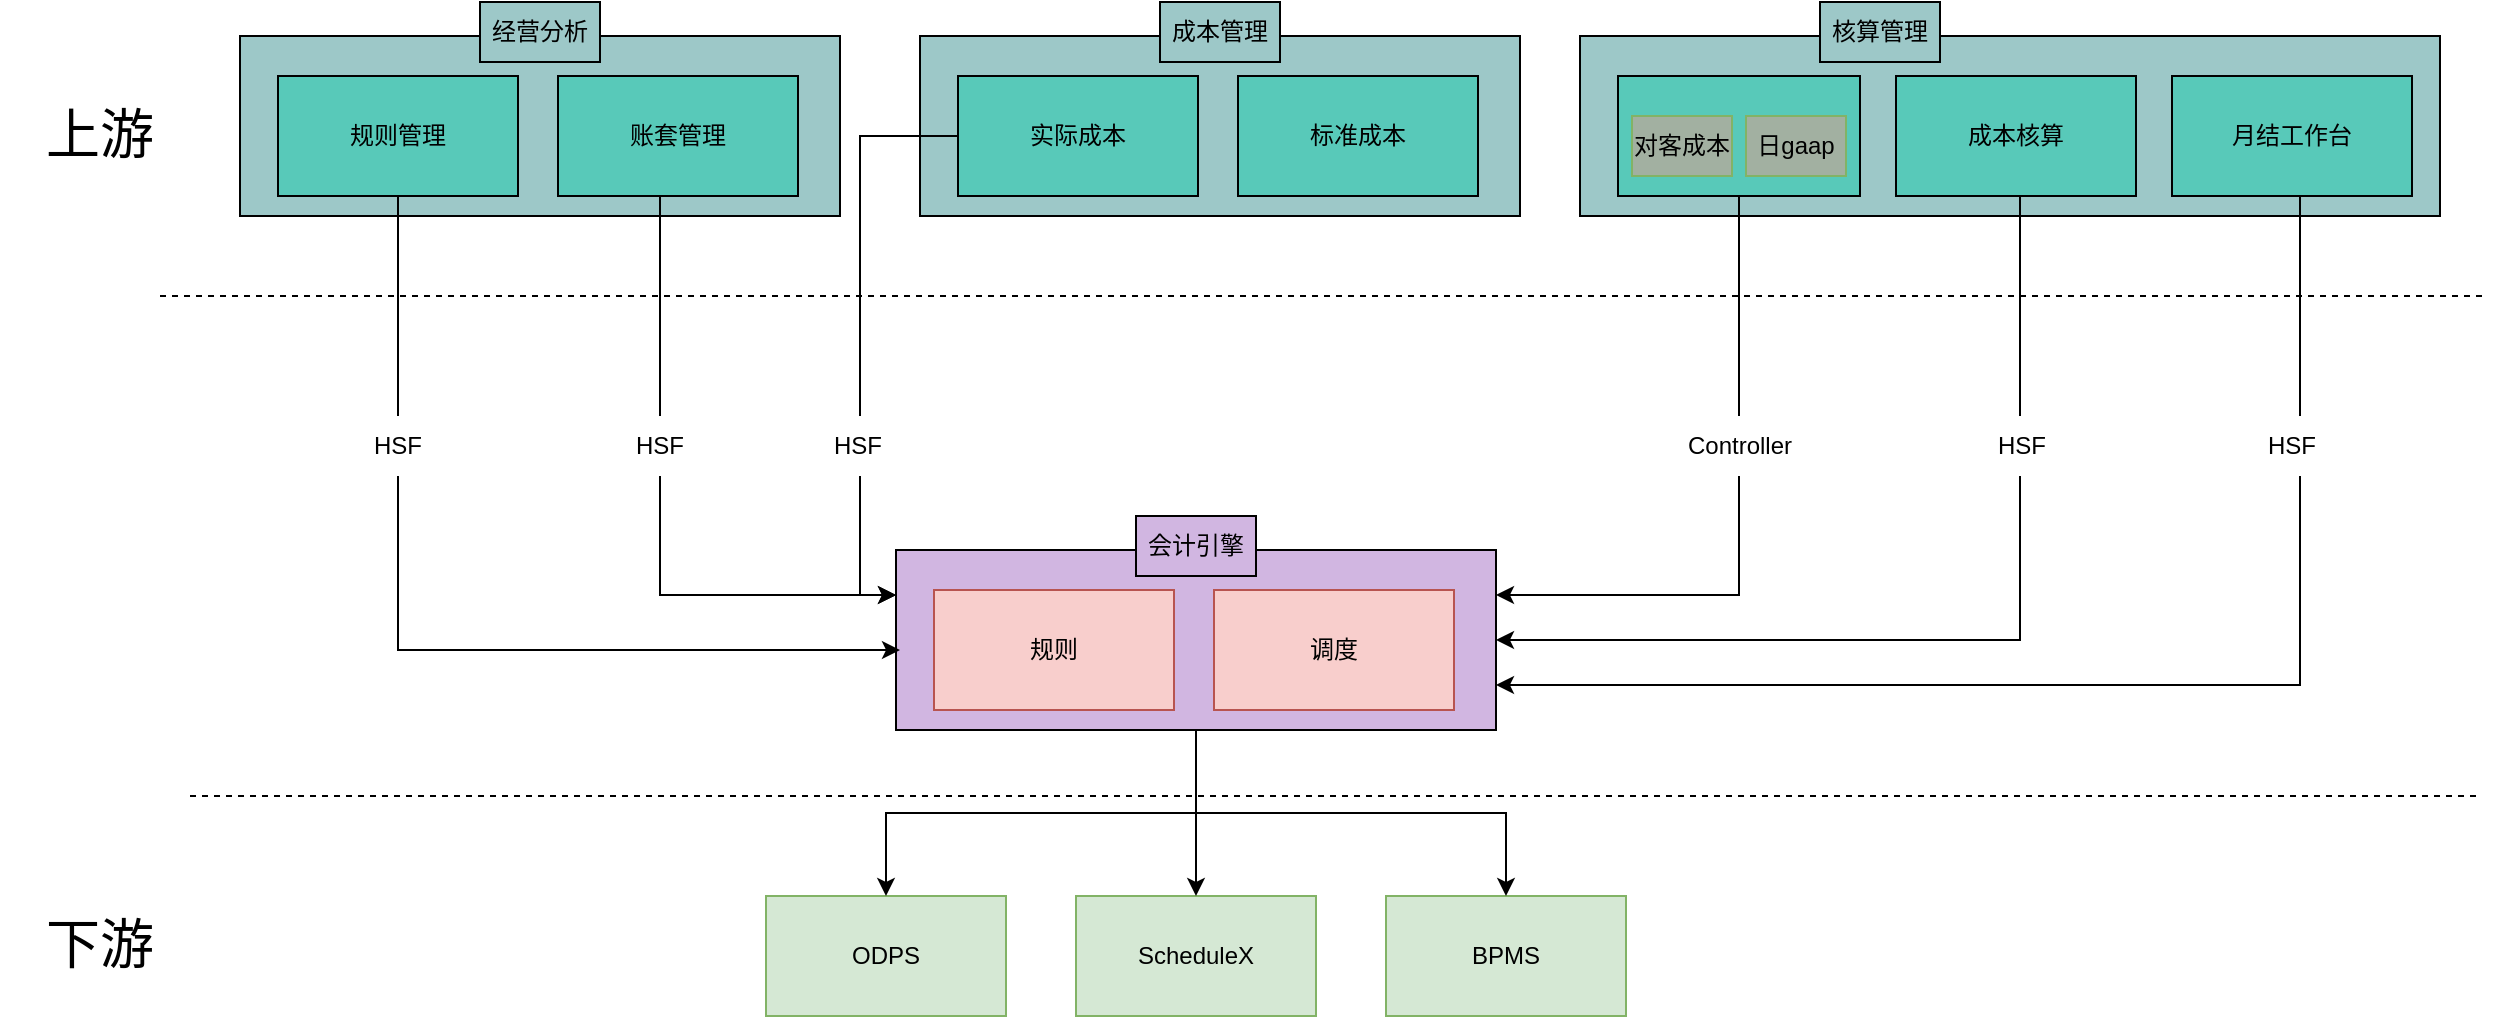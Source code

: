 <mxfile version="21.7.1" type="github">
  <diagram name="第 1 页" id="moSzSVIBymdvrBb0sHtN">
    <mxGraphModel dx="2133" dy="805" grid="1" gridSize="10" guides="1" tooltips="1" connect="1" arrows="1" fold="1" page="1" pageScale="1" pageWidth="827" pageHeight="1169" math="0" shadow="0">
      <root>
        <mxCell id="0" />
        <mxCell id="1" parent="0" />
        <mxCell id="5NacOO9JtDh1QCHhNhgD-1" value="" style="rounded=0;whiteSpace=wrap;html=1;fillColor=#9DC8C8;" parent="1" vertex="1">
          <mxGeometry x="40" y="70" width="300" height="90" as="geometry" />
        </mxCell>
        <mxCell id="5NacOO9JtDh1QCHhNhgD-5" value="ODPS" style="rounded=0;whiteSpace=wrap;html=1;fillColor=#d5e8d4;strokeColor=#82b366;" parent="1" vertex="1">
          <mxGeometry x="303" y="500" width="120" height="60" as="geometry" />
        </mxCell>
        <mxCell id="5NacOO9JtDh1QCHhNhgD-6" value="BPMS" style="rounded=0;whiteSpace=wrap;html=1;fillColor=#d5e8d4;strokeColor=#82b366;" parent="1" vertex="1">
          <mxGeometry x="613" y="500" width="120" height="60" as="geometry" />
        </mxCell>
        <mxCell id="5NacOO9JtDh1QCHhNhgD-7" value="ScheduleX" style="rounded=0;whiteSpace=wrap;html=1;fillColor=#d5e8d4;strokeColor=#82b366;" parent="1" vertex="1">
          <mxGeometry x="458" y="500" width="120" height="60" as="geometry" />
        </mxCell>
        <mxCell id="5NacOO9JtDh1QCHhNhgD-8" value="规则管理" style="rounded=0;whiteSpace=wrap;html=1;fillColor=#58C9B9;" parent="1" vertex="1">
          <mxGeometry x="59" y="90" width="120" height="60" as="geometry" />
        </mxCell>
        <mxCell id="5NacOO9JtDh1QCHhNhgD-31" style="edgeStyle=orthogonalEdgeStyle;rounded=0;orthogonalLoop=1;jettySize=auto;html=1;entryX=0;entryY=0.25;entryDx=0;entryDy=0;strokeWidth=1;" parent="1" source="5NacOO9JtDh1QCHhNhgD-9" target="5NacOO9JtDh1QCHhNhgD-22" edge="1">
          <mxGeometry relative="1" as="geometry">
            <Array as="points">
              <mxPoint x="250" y="350" />
            </Array>
          </mxGeometry>
        </mxCell>
        <mxCell id="5NacOO9JtDh1QCHhNhgD-9" value="账套管理" style="rounded=0;whiteSpace=wrap;html=1;fillColor=#58C9B9;" parent="1" vertex="1">
          <mxGeometry x="199" y="90" width="120" height="60" as="geometry" />
        </mxCell>
        <mxCell id="5NacOO9JtDh1QCHhNhgD-10" value="经营分析" style="text;html=1;strokeColor=default;fillColor=#9DC8C8;align=center;verticalAlign=middle;whiteSpace=wrap;rounded=0;" parent="1" vertex="1">
          <mxGeometry x="160" y="53" width="60" height="30" as="geometry" />
        </mxCell>
        <mxCell id="5NacOO9JtDh1QCHhNhgD-11" value="" style="rounded=0;whiteSpace=wrap;html=1;fillColor=#9DC8C8;" parent="1" vertex="1">
          <mxGeometry x="380" y="70" width="300" height="90" as="geometry" />
        </mxCell>
        <mxCell id="5NacOO9JtDh1QCHhNhgD-51" style="edgeStyle=orthogonalEdgeStyle;rounded=0;orthogonalLoop=1;jettySize=auto;html=1;entryX=0;entryY=0.25;entryDx=0;entryDy=0;exitX=0;exitY=0.5;exitDx=0;exitDy=0;strokeWidth=1;" parent="1" source="5NacOO9JtDh1QCHhNhgD-12" target="5NacOO9JtDh1QCHhNhgD-22" edge="1">
          <mxGeometry relative="1" as="geometry">
            <Array as="points">
              <mxPoint x="350" y="120" />
              <mxPoint x="350" y="350" />
            </Array>
          </mxGeometry>
        </mxCell>
        <mxCell id="5NacOO9JtDh1QCHhNhgD-12" value="实际成本" style="rounded=0;whiteSpace=wrap;html=1;fillColor=#58C9B9;" parent="1" vertex="1">
          <mxGeometry x="399" y="90" width="120" height="60" as="geometry" />
        </mxCell>
        <mxCell id="5NacOO9JtDh1QCHhNhgD-13" value="标准成本" style="rounded=0;whiteSpace=wrap;html=1;fillColor=#58C9B9;" parent="1" vertex="1">
          <mxGeometry x="539" y="90" width="120" height="60" as="geometry" />
        </mxCell>
        <mxCell id="5NacOO9JtDh1QCHhNhgD-14" value="成本管理" style="text;html=1;strokeColor=default;fillColor=#9DC8C8;align=center;verticalAlign=middle;whiteSpace=wrap;rounded=0;" parent="1" vertex="1">
          <mxGeometry x="500" y="53" width="60" height="30" as="geometry" />
        </mxCell>
        <mxCell id="5NacOO9JtDh1QCHhNhgD-15" value="" style="rounded=0;whiteSpace=wrap;html=1;fillColor=#9DC8C8;" parent="1" vertex="1">
          <mxGeometry x="710" y="70" width="430" height="90" as="geometry" />
        </mxCell>
        <mxCell id="5NacOO9JtDh1QCHhNhgD-34" style="edgeStyle=orthogonalEdgeStyle;rounded=0;orthogonalLoop=1;jettySize=auto;html=1;exitX=0.5;exitY=1;exitDx=0;exitDy=0;entryX=1;entryY=0.25;entryDx=0;entryDy=0;strokeWidth=1;" parent="1" source="5NacOO9JtDh1QCHhNhgD-16" target="5NacOO9JtDh1QCHhNhgD-22" edge="1">
          <mxGeometry relative="1" as="geometry">
            <mxPoint x="690" y="350" as="targetPoint" />
          </mxGeometry>
        </mxCell>
        <mxCell id="5NacOO9JtDh1QCHhNhgD-16" value="" style="rounded=0;whiteSpace=wrap;html=1;fillColor=#58C9B9;" parent="1" vertex="1">
          <mxGeometry x="729" y="90" width="121" height="60" as="geometry" />
        </mxCell>
        <mxCell id="5NacOO9JtDh1QCHhNhgD-39" style="edgeStyle=orthogonalEdgeStyle;rounded=0;orthogonalLoop=1;jettySize=auto;html=1;entryX=1;entryY=0.5;entryDx=0;entryDy=0;strokeWidth=1;" parent="1" source="5NacOO9JtDh1QCHhNhgD-17" target="5NacOO9JtDh1QCHhNhgD-22" edge="1">
          <mxGeometry relative="1" as="geometry">
            <Array as="points">
              <mxPoint x="930" y="372" />
            </Array>
          </mxGeometry>
        </mxCell>
        <mxCell id="5NacOO9JtDh1QCHhNhgD-17" value="成本核算" style="rounded=0;whiteSpace=wrap;html=1;fillColor=#58C9B9;" parent="1" vertex="1">
          <mxGeometry x="868" y="90" width="120" height="60" as="geometry" />
        </mxCell>
        <mxCell id="5NacOO9JtDh1QCHhNhgD-18" value="核算管理" style="text;html=1;strokeColor=default;fillColor=#9DC8C8;align=center;verticalAlign=middle;whiteSpace=wrap;rounded=0;" parent="1" vertex="1">
          <mxGeometry x="830" y="53" width="60" height="30" as="geometry" />
        </mxCell>
        <mxCell id="5NacOO9JtDh1QCHhNhgD-19" value="对客成本" style="rounded=0;whiteSpace=wrap;html=1;fillColor=#A2B0A1;strokeColor=#82b366;" parent="1" vertex="1">
          <mxGeometry x="736" y="110" width="50" height="30" as="geometry" />
        </mxCell>
        <mxCell id="5NacOO9JtDh1QCHhNhgD-21" value="日gaap" style="rounded=0;whiteSpace=wrap;html=1;fillColor=#A2B0A1;strokeColor=#82b366;" parent="1" vertex="1">
          <mxGeometry x="793" y="110" width="50" height="30" as="geometry" />
        </mxCell>
        <mxCell id="5NacOO9JtDh1QCHhNhgD-45" style="edgeStyle=orthogonalEdgeStyle;rounded=0;orthogonalLoop=1;jettySize=auto;html=1;" parent="1" source="5NacOO9JtDh1QCHhNhgD-22" target="5NacOO9JtDh1QCHhNhgD-5" edge="1">
          <mxGeometry relative="1" as="geometry" />
        </mxCell>
        <mxCell id="5NacOO9JtDh1QCHhNhgD-46" style="edgeStyle=orthogonalEdgeStyle;rounded=0;orthogonalLoop=1;jettySize=auto;html=1;entryX=0.5;entryY=0;entryDx=0;entryDy=0;" parent="1" source="5NacOO9JtDh1QCHhNhgD-22" target="5NacOO9JtDh1QCHhNhgD-7" edge="1">
          <mxGeometry relative="1" as="geometry" />
        </mxCell>
        <mxCell id="5NacOO9JtDh1QCHhNhgD-47" style="edgeStyle=orthogonalEdgeStyle;rounded=0;orthogonalLoop=1;jettySize=auto;html=1;entryX=0.5;entryY=0;entryDx=0;entryDy=0;" parent="1" source="5NacOO9JtDh1QCHhNhgD-22" target="5NacOO9JtDh1QCHhNhgD-6" edge="1">
          <mxGeometry relative="1" as="geometry" />
        </mxCell>
        <mxCell id="5NacOO9JtDh1QCHhNhgD-22" value="" style="rounded=0;whiteSpace=wrap;html=1;fillColor=#D1B6E1;" parent="1" vertex="1">
          <mxGeometry x="368" y="327" width="300" height="90" as="geometry" />
        </mxCell>
        <mxCell id="5NacOO9JtDh1QCHhNhgD-23" value="规则" style="rounded=0;whiteSpace=wrap;html=1;fillColor=#f8cecc;strokeColor=#b85450;" parent="1" vertex="1">
          <mxGeometry x="387" y="347" width="120" height="60" as="geometry" />
        </mxCell>
        <mxCell id="5NacOO9JtDh1QCHhNhgD-24" value="调度" style="rounded=0;whiteSpace=wrap;html=1;fillColor=#f8cecc;strokeColor=#b85450;" parent="1" vertex="1">
          <mxGeometry x="527" y="347" width="120" height="60" as="geometry" />
        </mxCell>
        <mxCell id="5NacOO9JtDh1QCHhNhgD-25" value="会计引擎" style="text;html=1;strokeColor=default;fillColor=#D1B6E1;align=center;verticalAlign=middle;whiteSpace=wrap;rounded=0;" parent="1" vertex="1">
          <mxGeometry x="488" y="310" width="60" height="30" as="geometry" />
        </mxCell>
        <mxCell id="5NacOO9JtDh1QCHhNhgD-28" style="edgeStyle=orthogonalEdgeStyle;rounded=0;orthogonalLoop=1;jettySize=auto;html=1;endArrow=classic;endFill=1;strokeWidth=1;" parent="1" source="5NacOO9JtDh1QCHhNhgD-8" edge="1">
          <mxGeometry relative="1" as="geometry">
            <mxPoint x="370" y="377" as="targetPoint" />
            <Array as="points">
              <mxPoint x="119" y="377" />
            </Array>
          </mxGeometry>
        </mxCell>
        <mxCell id="5NacOO9JtDh1QCHhNhgD-33" value="HSF" style="text;html=1;strokeColor=none;fillColor=default;align=center;verticalAlign=middle;whiteSpace=wrap;rounded=0;" parent="1" vertex="1">
          <mxGeometry x="220" y="260" width="60" height="30" as="geometry" />
        </mxCell>
        <mxCell id="5NacOO9JtDh1QCHhNhgD-29" value="HSF" style="text;html=1;strokeColor=none;fillColor=default;align=center;verticalAlign=middle;whiteSpace=wrap;rounded=0;" parent="1" vertex="1">
          <mxGeometry x="89" y="260" width="60" height="30" as="geometry" />
        </mxCell>
        <mxCell id="5NacOO9JtDh1QCHhNhgD-36" value="Controller" style="text;html=1;strokeColor=none;fillColor=default;align=center;verticalAlign=middle;whiteSpace=wrap;rounded=0;" parent="1" vertex="1">
          <mxGeometry x="759.5" y="260" width="60" height="30" as="geometry" />
        </mxCell>
        <mxCell id="5NacOO9JtDh1QCHhNhgD-40" value="HSF" style="text;html=1;strokeColor=none;fillColor=default;align=center;verticalAlign=middle;whiteSpace=wrap;rounded=0;" parent="1" vertex="1">
          <mxGeometry x="901" y="260" width="60" height="30" as="geometry" />
        </mxCell>
        <mxCell id="5NacOO9JtDh1QCHhNhgD-43" value="" style="endArrow=none;dashed=1;html=1;rounded=0;" parent="1" edge="1">
          <mxGeometry width="50" height="50" relative="1" as="geometry">
            <mxPoint x="15" y="450" as="sourcePoint" />
            <mxPoint x="1160" y="450" as="targetPoint" />
          </mxGeometry>
        </mxCell>
        <mxCell id="5NacOO9JtDh1QCHhNhgD-48" value="上游" style="text;html=1;strokeColor=none;fillColor=none;align=center;verticalAlign=middle;whiteSpace=wrap;rounded=0;fontSize=27;" parent="1" vertex="1">
          <mxGeometry x="-80" y="95" width="100" height="50" as="geometry" />
        </mxCell>
        <mxCell id="5NacOO9JtDh1QCHhNhgD-49" value="下游" style="text;html=1;strokeColor=none;fillColor=none;align=center;verticalAlign=middle;whiteSpace=wrap;rounded=0;fontSize=27;" parent="1" vertex="1">
          <mxGeometry x="-80" y="500" width="100" height="50" as="geometry" />
        </mxCell>
        <mxCell id="5NacOO9JtDh1QCHhNhgD-52" value="HSF" style="text;html=1;strokeColor=none;fillColor=default;align=center;verticalAlign=middle;whiteSpace=wrap;rounded=0;" parent="1" vertex="1">
          <mxGeometry x="319" y="260" width="60" height="30" as="geometry" />
        </mxCell>
        <mxCell id="tM2AHj2jIu7T2FMUYhUA-2" style="edgeStyle=orthogonalEdgeStyle;rounded=0;orthogonalLoop=1;jettySize=auto;html=1;entryX=1;entryY=0.75;entryDx=0;entryDy=0;" edge="1" parent="1" source="tM2AHj2jIu7T2FMUYhUA-1" target="5NacOO9JtDh1QCHhNhgD-22">
          <mxGeometry relative="1" as="geometry">
            <Array as="points">
              <mxPoint x="1070" y="395" />
            </Array>
          </mxGeometry>
        </mxCell>
        <mxCell id="tM2AHj2jIu7T2FMUYhUA-1" value="月结工作台" style="rounded=0;whiteSpace=wrap;html=1;fillColor=#58C9B9;" vertex="1" parent="1">
          <mxGeometry x="1006" y="90" width="120" height="60" as="geometry" />
        </mxCell>
        <mxCell id="tM2AHj2jIu7T2FMUYhUA-3" value="HSF" style="text;html=1;strokeColor=none;fillColor=default;align=center;verticalAlign=middle;whiteSpace=wrap;rounded=0;" vertex="1" parent="1">
          <mxGeometry x="1036" y="260" width="60" height="30" as="geometry" />
        </mxCell>
        <mxCell id="tM2AHj2jIu7T2FMUYhUA-5" value="" style="endArrow=none;dashed=1;html=1;rounded=0;" edge="1" parent="1">
          <mxGeometry width="50" height="50" relative="1" as="geometry">
            <mxPoint y="200" as="sourcePoint" />
            <mxPoint x="1164" y="200" as="targetPoint" />
          </mxGeometry>
        </mxCell>
      </root>
    </mxGraphModel>
  </diagram>
</mxfile>
